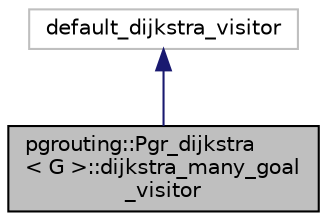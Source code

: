 digraph "pgrouting::Pgr_dijkstra&lt; G &gt;::dijkstra_many_goal_visitor"
{
  edge [fontname="Helvetica",fontsize="10",labelfontname="Helvetica",labelfontsize="10"];
  node [fontname="Helvetica",fontsize="10",shape=record];
  Node0 [label="pgrouting::Pgr_dijkstra\l\< G \>::dijkstra_many_goal\l_visitor",height=0.2,width=0.4,color="black", fillcolor="grey75", style="filled", fontcolor="black"];
  Node1 -> Node0 [dir="back",color="midnightblue",fontsize="10",style="solid",fontname="Helvetica"];
  Node1 [label="default_dijkstra_visitor",height=0.2,width=0.4,color="grey75", fillcolor="white", style="filled"];
}
